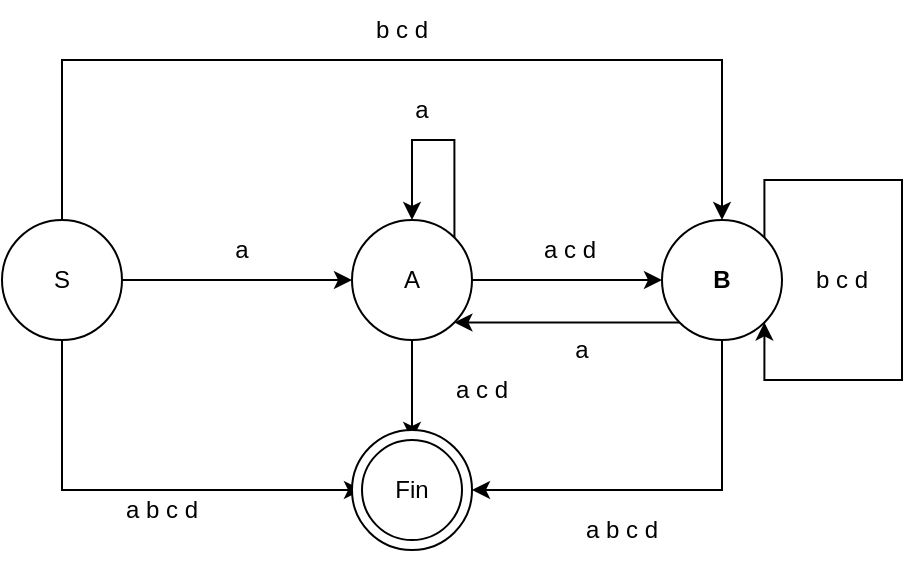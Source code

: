 <mxfile version="20.3.1" type="device"><diagram id="lzaZwcOa6FnET4YEXFbY" name="Страница 1"><mxGraphModel dx="1422" dy="737" grid="1" gridSize="10" guides="1" tooltips="1" connect="1" arrows="1" fold="1" page="1" pageScale="1" pageWidth="827" pageHeight="1169" math="0" shadow="0"><root><mxCell id="0"/><mxCell id="1" parent="0"/><mxCell id="ieJ2LM_Y6GPbio3KoZue-9" style="edgeStyle=orthogonalEdgeStyle;rounded=0;orthogonalLoop=1;jettySize=auto;html=1;exitX=0.5;exitY=1;exitDx=0;exitDy=0;entryX=0;entryY=0.5;entryDx=0;entryDy=0;" edge="1" parent="1" source="ieJ2LM_Y6GPbio3KoZue-1" target="ieJ2LM_Y6GPbio3KoZue-7"><mxGeometry relative="1" as="geometry"/></mxCell><mxCell id="ieJ2LM_Y6GPbio3KoZue-13" style="edgeStyle=orthogonalEdgeStyle;rounded=0;orthogonalLoop=1;jettySize=auto;html=1;exitX=1;exitY=0.5;exitDx=0;exitDy=0;entryX=0;entryY=0.5;entryDx=0;entryDy=0;" edge="1" parent="1" source="ieJ2LM_Y6GPbio3KoZue-1" target="ieJ2LM_Y6GPbio3KoZue-3"><mxGeometry relative="1" as="geometry"/></mxCell><mxCell id="ieJ2LM_Y6GPbio3KoZue-14" style="edgeStyle=orthogonalEdgeStyle;rounded=0;orthogonalLoop=1;jettySize=auto;html=1;exitX=0.5;exitY=0;exitDx=0;exitDy=0;entryX=0.5;entryY=0;entryDx=0;entryDy=0;" edge="1" parent="1" source="ieJ2LM_Y6GPbio3KoZue-1" target="ieJ2LM_Y6GPbio3KoZue-4"><mxGeometry relative="1" as="geometry"><Array as="points"><mxPoint x="190" y="90"/><mxPoint x="520" y="90"/></Array></mxGeometry></mxCell><mxCell id="ieJ2LM_Y6GPbio3KoZue-1" value="S" style="ellipse;whiteSpace=wrap;html=1;aspect=fixed;" vertex="1" parent="1"><mxGeometry x="160" y="170" width="60" height="60" as="geometry"/></mxCell><mxCell id="ieJ2LM_Y6GPbio3KoZue-10" style="edgeStyle=orthogonalEdgeStyle;rounded=0;orthogonalLoop=1;jettySize=auto;html=1;exitX=0.5;exitY=1;exitDx=0;exitDy=0;entryX=0.5;entryY=0;entryDx=0;entryDy=0;" edge="1" parent="1" source="ieJ2LM_Y6GPbio3KoZue-3" target="ieJ2LM_Y6GPbio3KoZue-7"><mxGeometry relative="1" as="geometry"/></mxCell><mxCell id="ieJ2LM_Y6GPbio3KoZue-19" style="edgeStyle=orthogonalEdgeStyle;rounded=0;orthogonalLoop=1;jettySize=auto;html=1;exitX=1;exitY=0.5;exitDx=0;exitDy=0;entryX=0;entryY=0.5;entryDx=0;entryDy=0;" edge="1" parent="1" source="ieJ2LM_Y6GPbio3KoZue-3" target="ieJ2LM_Y6GPbio3KoZue-4"><mxGeometry relative="1" as="geometry"/></mxCell><mxCell id="ieJ2LM_Y6GPbio3KoZue-3" value="A" style="ellipse;whiteSpace=wrap;html=1;aspect=fixed;" vertex="1" parent="1"><mxGeometry x="335" y="170" width="60" height="60" as="geometry"/></mxCell><mxCell id="ieJ2LM_Y6GPbio3KoZue-11" style="edgeStyle=orthogonalEdgeStyle;rounded=0;orthogonalLoop=1;jettySize=auto;html=1;exitX=0.5;exitY=1;exitDx=0;exitDy=0;entryX=1;entryY=0.5;entryDx=0;entryDy=0;" edge="1" parent="1" source="ieJ2LM_Y6GPbio3KoZue-4" target="ieJ2LM_Y6GPbio3KoZue-6"><mxGeometry relative="1" as="geometry"/></mxCell><mxCell id="ieJ2LM_Y6GPbio3KoZue-27" style="edgeStyle=orthogonalEdgeStyle;rounded=0;orthogonalLoop=1;jettySize=auto;html=1;exitX=0;exitY=1;exitDx=0;exitDy=0;entryX=1;entryY=1;entryDx=0;entryDy=0;" edge="1" parent="1" source="ieJ2LM_Y6GPbio3KoZue-4" target="ieJ2LM_Y6GPbio3KoZue-3"><mxGeometry relative="1" as="geometry"/></mxCell><mxCell id="ieJ2LM_Y6GPbio3KoZue-4" value="&lt;b&gt;B&lt;/b&gt;" style="ellipse;whiteSpace=wrap;html=1;aspect=fixed;" vertex="1" parent="1"><mxGeometry x="490" y="170" width="60" height="60" as="geometry"/></mxCell><mxCell id="ieJ2LM_Y6GPbio3KoZue-6" value="" style="ellipse;whiteSpace=wrap;html=1;aspect=fixed;" vertex="1" parent="1"><mxGeometry x="335" y="275" width="60" height="60" as="geometry"/></mxCell><mxCell id="ieJ2LM_Y6GPbio3KoZue-7" value="Fin" style="ellipse;whiteSpace=wrap;html=1;aspect=fixed;" vertex="1" parent="1"><mxGeometry x="340" y="280" width="50" height="50" as="geometry"/></mxCell><mxCell id="ieJ2LM_Y6GPbio3KoZue-15" value="a" style="text;html=1;strokeColor=none;fillColor=none;align=center;verticalAlign=middle;whiteSpace=wrap;rounded=0;" vertex="1" parent="1"><mxGeometry x="250" y="170" width="60" height="30" as="geometry"/></mxCell><mxCell id="ieJ2LM_Y6GPbio3KoZue-17" value="a b c d" style="text;html=1;strokeColor=none;fillColor=none;align=center;verticalAlign=middle;whiteSpace=wrap;rounded=0;" vertex="1" parent="1"><mxGeometry x="210" y="300" width="60" height="30" as="geometry"/></mxCell><mxCell id="ieJ2LM_Y6GPbio3KoZue-18" value="a c d" style="text;html=1;strokeColor=none;fillColor=none;align=center;verticalAlign=middle;whiteSpace=wrap;rounded=0;" vertex="1" parent="1"><mxGeometry x="370" y="240" width="60" height="30" as="geometry"/></mxCell><mxCell id="ieJ2LM_Y6GPbio3KoZue-20" value="a c d" style="text;html=1;strokeColor=none;fillColor=none;align=center;verticalAlign=middle;whiteSpace=wrap;rounded=0;" vertex="1" parent="1"><mxGeometry x="414" y="170" width="60" height="30" as="geometry"/></mxCell><mxCell id="ieJ2LM_Y6GPbio3KoZue-21" style="edgeStyle=orthogonalEdgeStyle;rounded=0;orthogonalLoop=1;jettySize=auto;html=1;exitX=1;exitY=0;exitDx=0;exitDy=0;entryX=0.5;entryY=0;entryDx=0;entryDy=0;" edge="1" parent="1" source="ieJ2LM_Y6GPbio3KoZue-3" target="ieJ2LM_Y6GPbio3KoZue-3"><mxGeometry relative="1" as="geometry"><Array as="points"><mxPoint x="386" y="130"/><mxPoint x="365" y="130"/></Array></mxGeometry></mxCell><mxCell id="ieJ2LM_Y6GPbio3KoZue-22" value="a" style="text;html=1;strokeColor=none;fillColor=none;align=center;verticalAlign=middle;whiteSpace=wrap;rounded=0;" vertex="1" parent="1"><mxGeometry x="340" y="100" width="60" height="30" as="geometry"/></mxCell><mxCell id="ieJ2LM_Y6GPbio3KoZue-23" value="b c d" style="text;html=1;strokeColor=none;fillColor=none;align=center;verticalAlign=middle;whiteSpace=wrap;rounded=0;" vertex="1" parent="1"><mxGeometry x="330" y="60" width="60" height="30" as="geometry"/></mxCell><mxCell id="ieJ2LM_Y6GPbio3KoZue-24" value="a b c d" style="text;html=1;strokeColor=none;fillColor=none;align=center;verticalAlign=middle;whiteSpace=wrap;rounded=0;" vertex="1" parent="1"><mxGeometry x="440" y="310" width="60" height="30" as="geometry"/></mxCell><mxCell id="ieJ2LM_Y6GPbio3KoZue-25" style="edgeStyle=orthogonalEdgeStyle;rounded=0;orthogonalLoop=1;jettySize=auto;html=1;exitX=1;exitY=0;exitDx=0;exitDy=0;entryX=1;entryY=1;entryDx=0;entryDy=0;" edge="1" parent="1" source="ieJ2LM_Y6GPbio3KoZue-4" target="ieJ2LM_Y6GPbio3KoZue-4"><mxGeometry relative="1" as="geometry"><Array as="points"><mxPoint x="541" y="150"/><mxPoint x="610" y="150"/><mxPoint x="610" y="250"/><mxPoint x="541" y="250"/></Array></mxGeometry></mxCell><mxCell id="ieJ2LM_Y6GPbio3KoZue-26" value="b c d" style="text;html=1;strokeColor=none;fillColor=none;align=center;verticalAlign=middle;whiteSpace=wrap;rounded=0;" vertex="1" parent="1"><mxGeometry x="550" y="185" width="60" height="30" as="geometry"/></mxCell><mxCell id="ieJ2LM_Y6GPbio3KoZue-28" value="a" style="text;html=1;strokeColor=none;fillColor=none;align=center;verticalAlign=middle;whiteSpace=wrap;rounded=0;" vertex="1" parent="1"><mxGeometry x="420" y="220" width="60" height="30" as="geometry"/></mxCell></root></mxGraphModel></diagram></mxfile>